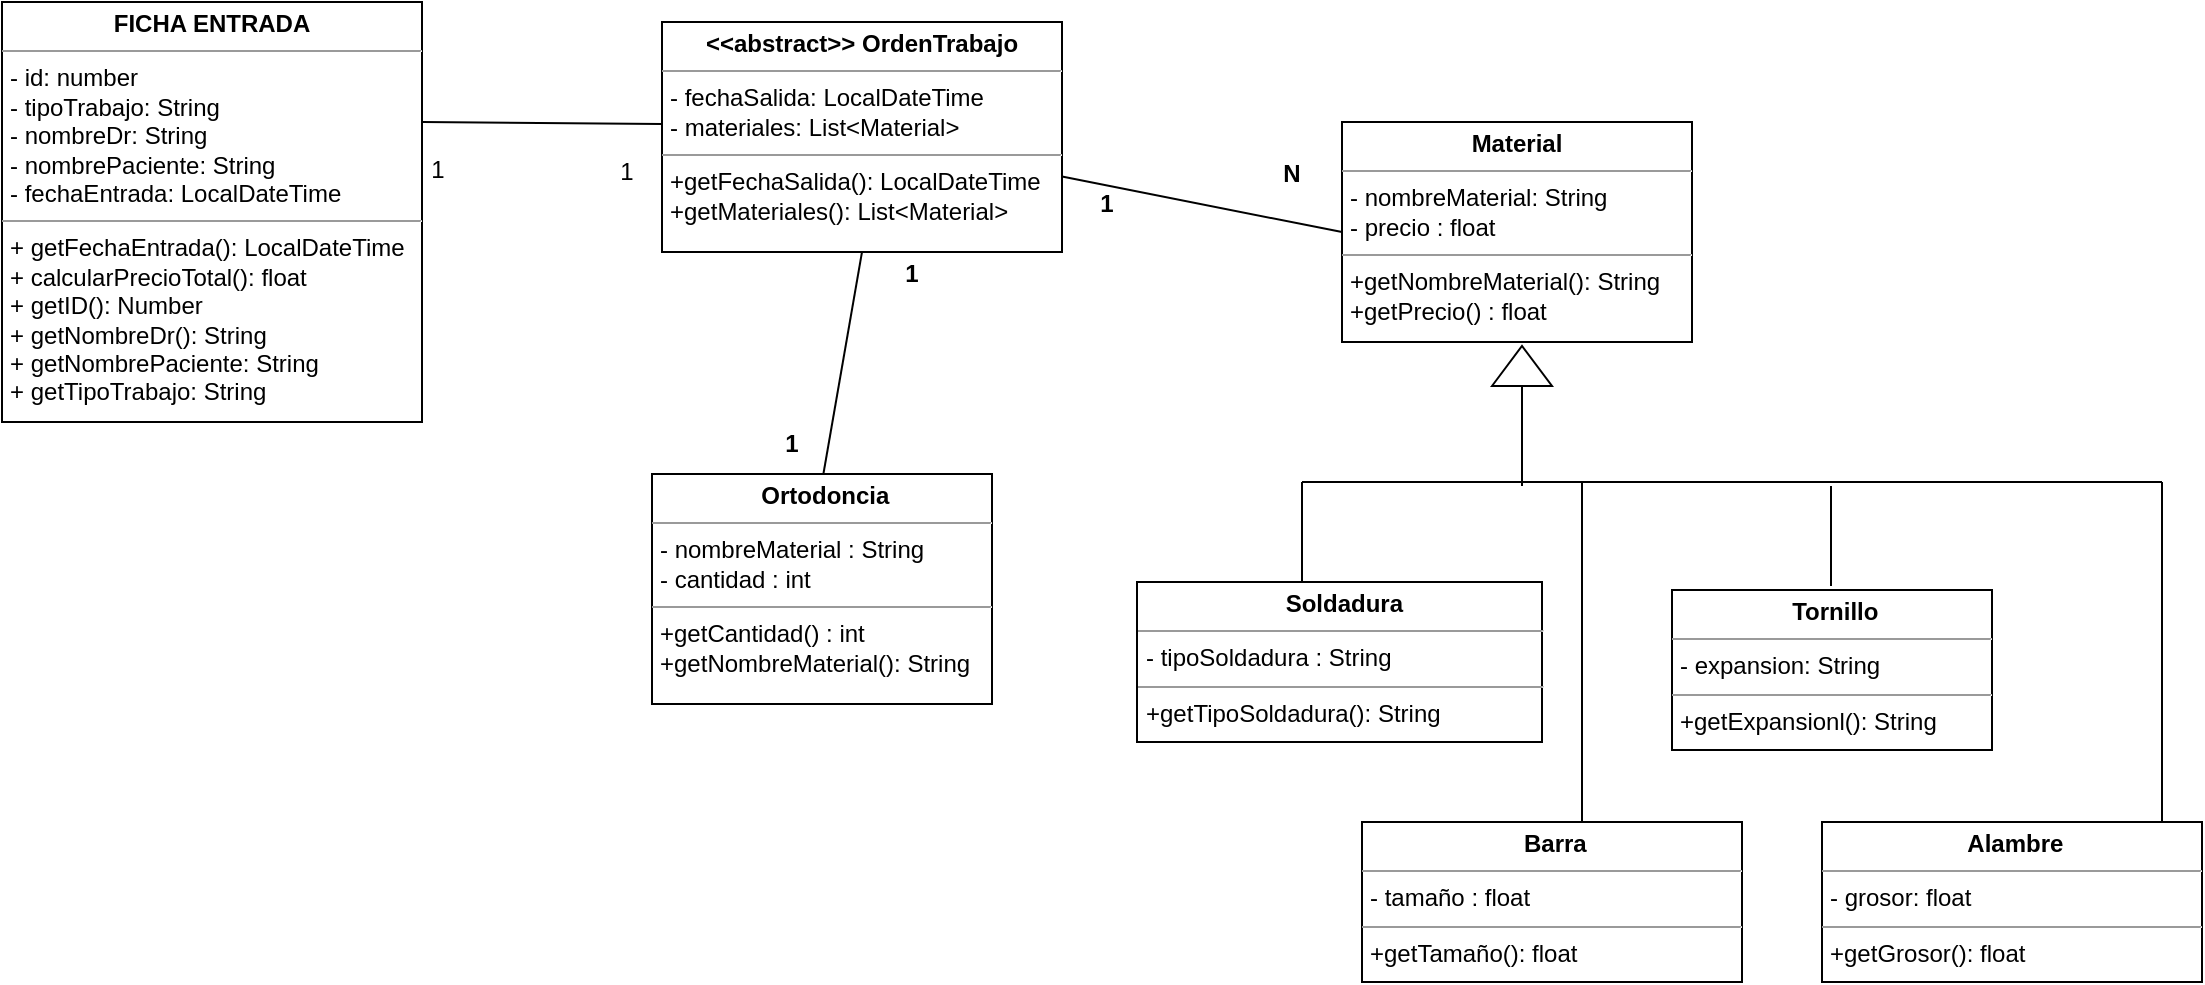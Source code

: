 <mxfile version="13.0.3" type="device" pages="2"><diagram id="iuDQssrTlHA_VSIhb-XD" name="Page-1"><mxGraphModel dx="1590" dy="816" grid="1" gridSize="10" guides="1" tooltips="1" connect="1" arrows="1" fold="1" page="1" pageScale="1" pageWidth="1169" pageHeight="827" math="0" shadow="0"><root><mxCell id="0"/><mxCell id="1" parent="0"/><mxCell id="5L9SqpTYieGT6zlGJkhl-8" value="&lt;p style=&quot;margin: 0px ; margin-top: 4px ; text-align: center&quot;&gt;&lt;b&gt;FICHA ENTRADA&lt;/b&gt;&lt;/p&gt;&lt;hr size=&quot;1&quot;&gt;&lt;p style=&quot;margin: 0px ; margin-left: 4px&quot;&gt;- id: number&lt;/p&gt;&lt;p style=&quot;margin: 0px ; margin-left: 4px&quot;&gt;- tipoTrabajo: String&lt;/p&gt;&lt;p style=&quot;margin: 0px ; margin-left: 4px&quot;&gt;- nombreDr: String&lt;/p&gt;&lt;p style=&quot;margin: 0px ; margin-left: 4px&quot;&gt;- nombrePaciente: String&lt;/p&gt;&lt;p style=&quot;margin: 0px ; margin-left: 4px&quot;&gt;- fechaEntrada: LocalDateTime&lt;/p&gt;&lt;hr size=&quot;1&quot;&gt;&lt;p style=&quot;margin: 0px ; margin-left: 4px&quot;&gt;+ getFechaEntrada(): LocalDateTime&lt;/p&gt;&lt;p style=&quot;margin: 0px ; margin-left: 4px&quot;&gt;+ calcularPrecioTotal(): float&lt;/p&gt;&lt;p style=&quot;margin: 0px ; margin-left: 4px&quot;&gt;+ getID(): Number&lt;/p&gt;&lt;p style=&quot;margin: 0px ; margin-left: 4px&quot;&gt;+ getNombreDr(): String&lt;/p&gt;&lt;p style=&quot;margin: 0px ; margin-left: 4px&quot;&gt;+ getNombrePaciente: String&lt;/p&gt;&lt;p style=&quot;margin: 0px ; margin-left: 4px&quot;&gt;+ getTipoTrabajo: String&lt;/p&gt;&lt;p style=&quot;margin: 0px ; margin-left: 4px&quot;&gt;&lt;br&gt;&lt;/p&gt;&lt;p style=&quot;margin: 0px ; margin-left: 4px&quot;&gt;&lt;br&gt;&lt;/p&gt;&lt;p style=&quot;margin: 0px ; margin-left: 4px&quot;&gt;&lt;br&gt;&lt;/p&gt;&lt;p style=&quot;margin: 0px ; margin-left: 4px&quot;&gt;&lt;br&gt;&lt;/p&gt;" style="verticalAlign=top;align=left;overflow=fill;fontSize=12;fontFamily=Helvetica;html=1;" parent="1" vertex="1"><mxGeometry x="10" y="120" width="210" height="210" as="geometry"/></mxCell><mxCell id="5L9SqpTYieGT6zlGJkhl-9" style="edgeStyle=orthogonalEdgeStyle;rounded=0;orthogonalLoop=1;jettySize=auto;html=1;exitX=0.5;exitY=1;exitDx=0;exitDy=0;" parent="1" source="5L9SqpTYieGT6zlGJkhl-8" target="5L9SqpTYieGT6zlGJkhl-8" edge="1"><mxGeometry relative="1" as="geometry"/></mxCell><mxCell id="5L9SqpTYieGT6zlGJkhl-33" value="&lt;p style=&quot;margin: 0px ; margin-top: 4px ; text-align: center&quot;&gt;&lt;b&gt;&amp;lt;&amp;lt;abstract&amp;gt;&amp;gt; OrdenTrabajo&lt;/b&gt;&lt;/p&gt;&lt;hr size=&quot;1&quot;&gt;&lt;p style=&quot;margin: 0px ; margin-left: 4px&quot;&gt;&lt;span&gt;- fechaSalida: LocalDateTime&lt;/span&gt;&lt;br&gt;&lt;/p&gt;&lt;p style=&quot;margin: 0px ; margin-left: 4px&quot;&gt;- materiales: L&lt;span&gt;ist&amp;lt;Material&amp;gt;&lt;/span&gt;&lt;/p&gt;&lt;hr size=&quot;1&quot;&gt;&lt;p style=&quot;margin: 0px ; margin-left: 4px&quot;&gt;+getFechaSalida(): LocalDateTime&lt;/p&gt;&lt;p style=&quot;margin: 0px ; margin-left: 4px&quot;&gt;+getMateriales(): List&amp;lt;Material&amp;gt;&lt;/p&gt;" style="verticalAlign=top;align=left;overflow=fill;fontSize=12;fontFamily=Helvetica;html=1;" parent="1" vertex="1"><mxGeometry x="340" y="130" width="200" height="115" as="geometry"/></mxCell><mxCell id="5L9SqpTYieGT6zlGJkhl-45" value="&lt;p style=&quot;margin: 0px ; margin-top: 4px ; text-align: center&quot;&gt;&lt;b&gt;Material&lt;/b&gt;&lt;/p&gt;&lt;hr size=&quot;1&quot;&gt;&lt;p style=&quot;margin: 0px ; margin-left: 4px&quot;&gt;- nombreMaterial: String&lt;/p&gt;&lt;p style=&quot;margin: 0px ; margin-left: 4px&quot;&gt;- precio : float&lt;/p&gt;&lt;hr size=&quot;1&quot;&gt;&lt;p style=&quot;margin: 0px ; margin-left: 4px&quot;&gt;+getNombreMaterial(): String&lt;/p&gt;&lt;p style=&quot;margin: 0px ; margin-left: 4px&quot;&gt;+getPrecio() : float&lt;/p&gt;&lt;p style=&quot;margin: 0px ; margin-left: 4px&quot;&gt;&lt;br&gt;&lt;/p&gt;" style="verticalAlign=top;align=left;overflow=fill;fontSize=12;fontFamily=Helvetica;html=1;" parent="1" vertex="1"><mxGeometry x="680" y="180" width="175" height="110" as="geometry"/></mxCell><mxCell id="5L9SqpTYieGT6zlGJkhl-44" value="" style="endArrow=none;html=1;entryX=0.5;entryY=1;entryDx=0;entryDy=0;" parent="1" edge="1" target="5L9SqpTYieGT6zlGJkhl-33"><mxGeometry width="50" height="50" relative="1" as="geometry"><mxPoint x="420" y="360" as="sourcePoint"/><mxPoint x="460" y="385" as="targetPoint"/></mxGeometry></mxCell><mxCell id="5L9SqpTYieGT6zlGJkhl-59" value="N" style="text;align=center;fontStyle=1;verticalAlign=middle;spacingLeft=3;spacingRight=3;strokeColor=none;rotatable=0;points=[[0,0.5],[1,0.5]];portConstraint=eastwest;" parent="1" vertex="1"><mxGeometry x="640" y="195" width="30" height="20" as="geometry"/></mxCell><mxCell id="t1Vsj45vkSPqYUVZAgaX-4" value="1" style="text;html=1;strokeColor=none;fillColor=none;align=center;verticalAlign=middle;whiteSpace=wrap;rounded=0;" parent="1" vertex="1"><mxGeometry x="212.5" y="195" width="30" height="17" as="geometry"/></mxCell><mxCell id="t1Vsj45vkSPqYUVZAgaX-6" value="1" style="text;html=1;strokeColor=none;fillColor=none;align=center;verticalAlign=middle;whiteSpace=wrap;rounded=0;" parent="1" vertex="1"><mxGeometry x="310" y="200" width="25" height="10" as="geometry"/></mxCell><mxCell id="t1Vsj45vkSPqYUVZAgaX-13" value="1" style="text;align=center;fontStyle=1;verticalAlign=middle;spacingLeft=3;spacingRight=3;strokeColor=none;rotatable=0;points=[[0,0.5],[1,0.5]];portConstraint=eastwest;" parent="1" vertex="1"><mxGeometry x="547.5" y="210" width="30" height="20" as="geometry"/></mxCell><mxCell id="lQPzgZcA7FzL0CaPPKfM-1" value="" style="endArrow=none;html=1;entryX=0;entryY=0.443;entryDx=0;entryDy=0;entryPerimeter=0;" parent="1" edge="1" target="5L9SqpTYieGT6zlGJkhl-33"><mxGeometry width="50" height="50" relative="1" as="geometry"><mxPoint x="220" y="180" as="sourcePoint"/><mxPoint x="260" y="180" as="targetPoint"/></mxGeometry></mxCell><mxCell id="lQPzgZcA7FzL0CaPPKfM-2" value="" style="endArrow=none;html=1;entryX=0;entryY=0.5;entryDx=0;entryDy=0;" parent="1" target="5L9SqpTYieGT6zlGJkhl-45" edge="1" source="5L9SqpTYieGT6zlGJkhl-33"><mxGeometry width="50" height="50" relative="1" as="geometry"><mxPoint x="530" y="240" as="sourcePoint"/><mxPoint x="640" y="239.5" as="targetPoint"/></mxGeometry></mxCell><mxCell id="mwmy_evwgbPD7KjssxW--5" value="" style="triangle;whiteSpace=wrap;html=1;rotation=-90;" parent="1" vertex="1"><mxGeometry x="760" y="287" width="20" height="30" as="geometry"/></mxCell><mxCell id="mwmy_evwgbPD7KjssxW--6" value="" style="endArrow=none;html=1;rounded=0;" parent="1" edge="1"><mxGeometry relative="1" as="geometry"><mxPoint x="770" y="362" as="sourcePoint"/><mxPoint x="770" y="312" as="targetPoint"/></mxGeometry></mxCell><mxCell id="mwmy_evwgbPD7KjssxW--7" value="" style="endArrow=none;html=1;rounded=0;" parent="1" edge="1"><mxGeometry relative="1" as="geometry"><mxPoint x="660" y="360" as="sourcePoint"/><mxPoint x="1090" y="360" as="targetPoint"/></mxGeometry></mxCell><mxCell id="mwmy_evwgbPD7KjssxW--8" value="" style="endArrow=none;html=1;" parent="1" edge="1"><mxGeometry width="50" height="50" relative="1" as="geometry"><mxPoint x="660" y="410" as="sourcePoint"/><mxPoint x="660" y="360" as="targetPoint"/></mxGeometry></mxCell><mxCell id="mwmy_evwgbPD7KjssxW--10" value="" style="endArrow=none;html=1;" parent="1" edge="1"><mxGeometry width="50" height="50" relative="1" as="geometry"><mxPoint x="800" y="530" as="sourcePoint"/><mxPoint x="800" y="360" as="targetPoint"/></mxGeometry></mxCell><mxCell id="mwmy_evwgbPD7KjssxW--12" value="" style="endArrow=none;html=1;" parent="1" edge="1"><mxGeometry width="50" height="50" relative="1" as="geometry"><mxPoint x="1090" y="530" as="sourcePoint"/><mxPoint x="1090" y="360" as="targetPoint"/></mxGeometry></mxCell><mxCell id="mwmy_evwgbPD7KjssxW--13" value="&lt;p style=&quot;margin: 0px ; margin-top: 4px ; text-align: center&quot;&gt;&lt;b&gt;&amp;nbsp;Soldadura&lt;/b&gt;&lt;/p&gt;&lt;hr size=&quot;1&quot;&gt;&lt;p style=&quot;margin: 0px ; margin-left: 4px&quot;&gt;- tipoSoldadura : String&lt;/p&gt;&lt;hr size=&quot;1&quot;&gt;&lt;p style=&quot;margin: 0px ; margin-left: 4px&quot;&gt;+getTipoSoldadura(): String&lt;/p&gt;&lt;p style=&quot;margin: 0px ; margin-left: 4px&quot;&gt;&lt;br&gt;&lt;/p&gt;" style="verticalAlign=top;align=left;overflow=fill;fontSize=12;fontFamily=Helvetica;html=1;" parent="1" vertex="1"><mxGeometry x="577.5" y="410" width="202.5" height="80" as="geometry"/></mxCell><mxCell id="mwmy_evwgbPD7KjssxW--14" value="&lt;p style=&quot;margin: 0px ; margin-top: 4px ; text-align: center&quot;&gt;&lt;b&gt;&amp;nbsp;Barra&lt;/b&gt;&lt;/p&gt;&lt;hr size=&quot;1&quot;&gt;&lt;p style=&quot;margin: 0px ; margin-left: 4px&quot;&gt;- tamaño : float&lt;/p&gt;&lt;hr size=&quot;1&quot;&gt;&lt;p style=&quot;margin: 0px ; margin-left: 4px&quot;&gt;+getTamaño(): float&lt;/p&gt;" style="verticalAlign=top;align=left;overflow=fill;fontSize=12;fontFamily=Helvetica;html=1;" parent="1" vertex="1"><mxGeometry x="690" y="530" width="190" height="80" as="geometry"/></mxCell><mxCell id="mwmy_evwgbPD7KjssxW--15" value="&lt;p style=&quot;margin: 0px ; margin-top: 4px ; text-align: center&quot;&gt;&lt;b&gt;&amp;nbsp;Tornillo&lt;/b&gt;&lt;/p&gt;&lt;hr size=&quot;1&quot;&gt;&lt;p style=&quot;margin: 0px ; margin-left: 4px&quot;&gt;- expansion: String&lt;/p&gt;&lt;hr size=&quot;1&quot;&gt;&lt;p style=&quot;margin: 0px ; margin-left: 4px&quot;&gt;+getExpansionl(): String&lt;/p&gt;" style="verticalAlign=top;align=left;overflow=fill;fontSize=12;fontFamily=Helvetica;html=1;" parent="1" vertex="1"><mxGeometry x="845" y="414" width="160" height="80" as="geometry"/></mxCell><mxCell id="mwmy_evwgbPD7KjssxW--16" value="&lt;p style=&quot;margin: 0px ; margin-top: 4px ; text-align: center&quot;&gt;&lt;b&gt;&amp;nbsp;Alambre&lt;/b&gt;&lt;/p&gt;&lt;hr size=&quot;1&quot;&gt;&lt;p style=&quot;margin: 0px ; margin-left: 4px&quot;&gt;- grosor: float&lt;/p&gt;&lt;hr size=&quot;1&quot;&gt;&lt;p style=&quot;margin: 0px ; margin-left: 4px&quot;&gt;+getGrosor(): float&lt;/p&gt;" style="verticalAlign=top;align=left;overflow=fill;fontSize=12;fontFamily=Helvetica;html=1;" parent="1" vertex="1"><mxGeometry x="920" y="530" width="190" height="80" as="geometry"/></mxCell><mxCell id="9yKROaITc0dX-hb3UIYo-3" style="edgeStyle=orthogonalEdgeStyle;rounded=0;orthogonalLoop=1;jettySize=auto;html=1;exitX=0.5;exitY=1;exitDx=0;exitDy=0;" parent="1" source="mwmy_evwgbPD7KjssxW--15" target="mwmy_evwgbPD7KjssxW--15" edge="1"><mxGeometry relative="1" as="geometry"/></mxCell><mxCell id="9yKROaITc0dX-hb3UIYo-5" value="" style="endArrow=none;html=1;" parent="1" edge="1"><mxGeometry width="50" height="50" relative="1" as="geometry"><mxPoint x="924.5" y="412" as="sourcePoint"/><mxPoint x="924.5" y="362" as="targetPoint"/></mxGeometry></mxCell><mxCell id="9yKROaITc0dX-hb3UIYo-7" value="&lt;p style=&quot;margin: 0px ; margin-top: 4px ; text-align: center&quot;&gt;&lt;b&gt;&amp;nbsp;Ortodoncia&lt;/b&gt;&lt;/p&gt;&lt;hr size=&quot;1&quot;&gt;&lt;p style=&quot;margin: 0px ; margin-left: 4px&quot;&gt;- nombreMaterial : String&lt;/p&gt;&lt;p style=&quot;margin: 0px ; margin-left: 4px&quot;&gt;- cantidad : int&lt;/p&gt;&lt;hr size=&quot;1&quot;&gt;&lt;p style=&quot;margin: 0px ; margin-left: 4px&quot;&gt;+getCantidad() : int&lt;/p&gt;&lt;p style=&quot;margin: 0px ; margin-left: 4px&quot;&gt;+getNombreMaterial(): String&lt;/p&gt;" style="verticalAlign=top;align=left;overflow=fill;fontSize=12;fontFamily=Helvetica;html=1;" parent="1" vertex="1"><mxGeometry x="335" y="356" width="170" height="115" as="geometry"/></mxCell><mxCell id="ZrWiv2qoyk-lPJoHJq5G-3" value="1" style="text;align=center;fontStyle=1;verticalAlign=middle;spacingLeft=3;spacingRight=3;strokeColor=none;rotatable=0;points=[[0,0.5],[1,0.5]];portConstraint=eastwest;" vertex="1" parent="1"><mxGeometry x="450" y="245" width="30" height="20" as="geometry"/></mxCell><mxCell id="ZrWiv2qoyk-lPJoHJq5G-4" value="1" style="text;align=center;fontStyle=1;verticalAlign=middle;spacingLeft=3;spacingRight=3;strokeColor=none;rotatable=0;points=[[0,0.5],[1,0.5]];portConstraint=eastwest;" vertex="1" parent="1"><mxGeometry x="390" y="330" width="30" height="20" as="geometry"/></mxCell></root></mxGraphModel></diagram><diagram id="5LkVkf45w4QGsIKm6R3u" name="Page-2"><mxGraphModel dx="1590" dy="816" grid="1" gridSize="10" guides="1" tooltips="1" connect="1" arrows="1" fold="1" page="1" pageScale="1" pageWidth="1169" pageHeight="827" math="0" shadow="0"><root><mxCell id="vq2ZxHw_wAEbhykod_Pd-0"/><mxCell id="vq2ZxHw_wAEbhykod_Pd-1" parent="vq2ZxHw_wAEbhykod_Pd-0"/></root></mxGraphModel></diagram></mxfile>